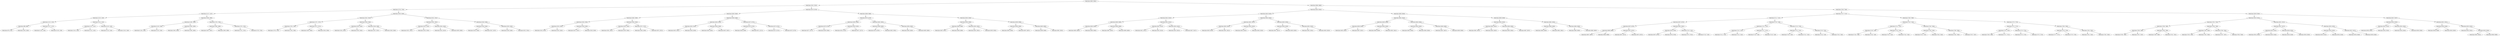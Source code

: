 digraph G{
1900775486 [label="Node{data=[6602, 6602]}"]
1900775486 -> 1739144712
1739144712 [label="Node{data=[5352, 5352]}"]
1739144712 -> 1888485620
1888485620 [label="Node{data=[1704, 1704]}"]
1888485620 -> 1629661397
1629661397 [label="Node{data=[1147, 1147]}"]
1629661397 -> 1283839671
1283839671 [label="Node{data=[1139, 1139]}"]
1283839671 -> 1651697745
1651697745 [label="Node{data=[1135, 1135]}"]
1651697745 -> 311808843
311808843 [label="Node{data=[986, 986]}"]
311808843 -> 1720038860
1720038860 [label="Node{data=[974, 974]}"]
311808843 -> 72869829
72869829 [label="Node{data=[1050, 1050]}"]
1651697745 -> 1905436542
1905436542 [label="Node{data=[1137, 1137]}"]
1905436542 -> 1294019980
1294019980 [label="Node{data=[1136, 1136]}"]
1905436542 -> 104974897
104974897 [label="Node{data=[1138, 1138]}"]
1283839671 -> 1024687347
1024687347 [label="Node{data=[1143, 1143]}"]
1024687347 -> 1499370872
1499370872 [label="Node{data=[1141, 1141]}"]
1499370872 -> 500670098
500670098 [label="Node{data=[1140, 1140]}"]
1499370872 -> 357556059
357556059 [label="Node{data=[1142, 1142]}"]
1024687347 -> 865979877
865979877 [label="Node{data=[1145, 1145]}"]
865979877 -> 516254651
516254651 [label="Node{data=[1144, 1144]}"]
865979877 -> 1070028287
1070028287 [label="Node{data=[1146, 1146]}"]
1629661397 -> 1410986075
1410986075 [label="Node{data=[1696, 1696]}"]
1410986075 -> 154598872
154598872 [label="Node{data=[1490, 1490]}"]
154598872 -> 1008457718
1008457718 [label="Node{data=[1149, 1149]}"]
1008457718 -> 972424487
972424487 [label="Node{data=[1148, 1148]}"]
1008457718 -> 578204010
578204010 [label="Node{data=[1150, 1150]}"]
154598872 -> 470831297
470831297 [label="Node{data=[1694, 1694]}"]
470831297 -> 2127986898
2127986898 [label="Node{data=[1693, 1693]}"]
470831297 -> 2004909330
2004909330 [label="Node{data=[1695, 1695]}"]
1410986075 -> 1625976681
1625976681 [label="Node{data=[1700, 1700]}"]
1625976681 -> 2120400365
2120400365 [label="Node{data=[1698, 1698]}"]
2120400365 -> 888693475
888693475 [label="Node{data=[1697, 1697]}"]
2120400365 -> 1088745859
1088745859 [label="Node{data=[1699, 1699]}"]
1625976681 -> 1942380497
1942380497 [label="Node{data=[1702, 1702]}"]
1942380497 -> 413141393
413141393 [label="Node{data=[1701, 1701]}"]
1942380497 -> 1865977628
1865977628 [label="Node{data=[1703, 1703]}"]
1888485620 -> 146215825
146215825 [label="Node{data=[3350, 3350]}"]
146215825 -> 1238302081
1238302081 [label="Node{data=[3342, 3342]}"]
1238302081 -> 1371183528
1371183528 [label="Node{data=[1767, 1767]}"]
1371183528 -> 2060561644
2060561644 [label="Node{data=[1706, 1706]}"]
2060561644 -> 1246364604
1246364604 [label="Node{data=[1705, 1705]}"]
2060561644 -> 1951849857
1951849857 [label="Node{data=[1766, 1766]}"]
1371183528 -> 1898216826
1898216826 [label="Node{data=[3272, 3272]}"]
1898216826 -> 115673470
115673470 [label="Node{data=[1850, 1850]}"]
1898216826 -> 480820733
480820733 [label="Node{data=[3294, 3294]}"]
1238302081 -> 1590743356
1590743356 [label="Node{data=[3346, 3346]}"]
1590743356 -> 206415921
206415921 [label="Node{data=[3344, 3344]}"]
206415921 -> 583921215
583921215 [label="Node{data=[3343, 3343]}"]
206415921 -> 2077485262
2077485262 [label="Node{data=[3345, 3345]}"]
1590743356 -> 601006009
601006009 [label="Node{data=[3348, 3348]}"]
601006009 -> 1111467986
1111467986 [label="Node{data=[3347, 3347]}"]
601006009 -> 256771516
256771516 [label="Node{data=[3349, 3349]}"]
146215825 -> 1807685891
1807685891 [label="Node{data=[5341, 5341]}"]
1807685891 -> 1554480282
1554480282 [label="Node{data=[3381, 3381]}"]
1554480282 -> 1662603755
1662603755 [label="Node{data=[3352, 3352]}"]
1662603755 -> 478534609
478534609 [label="Node{data=[3351, 3351]}"]
1662603755 -> 266452547
266452547 [label="Node{data=[3353, 3353]}"]
1554480282 -> 1749368969
1749368969 [label="Node{data=[4044, 4044]}"]
1749368969 -> 1098568291
1098568291 [label="Node{data=[4013, 4013]}"]
1749368969 -> 1939063502
1939063502 [label="Node{data=[4939, 4939]}"]
1807685891 -> 1895987545
1895987545 [label="Node{data=[5348, 5348]}"]
1895987545 -> 855715576
855715576 [label="Node{data=[5346, 5346]}"]
855715576 -> 620698417
620698417 [label="Node{data=[5345, 5345]}"]
855715576 -> 1234647250
1234647250 [label="Node{data=[5347, 5347]}"]
1895987545 -> 733825032
733825032 [label="Node{data=[5350, 5350]}"]
733825032 -> 292668777
292668777 [label="Node{data=[5349, 5349]}"]
733825032 -> 1292595941
1292595941 [label="Node{data=[5351, 5351]}"]
1739144712 -> 1034584638
1034584638 [label="Node{data=[6276, 6276]}"]
1034584638 -> 2081841291
2081841291 [label="Node{data=[6260, 6260]}"]
2081841291 -> 1674815725
1674815725 [label="Node{data=[5360, 5360]}"]
1674815725 -> 1968792104
1968792104 [label="Node{data=[5356, 5356]}"]
1968792104 -> 470525391
470525391 [label="Node{data=[5354, 5354]}"]
470525391 -> 1398185213
1398185213 [label="Node{data=[5353, 5353]}"]
470525391 -> 758960826
758960826 [label="Node{data=[5355, 5355]}"]
1968792104 -> 332053783
332053783 [label="Node{data=[5358, 5358]}"]
332053783 -> 1378768764
1378768764 [label="Node{data=[5357, 5357]}"]
332053783 -> 905484464
905484464 [label="Node{data=[5359, 5359]}"]
1674815725 -> 2124035511
2124035511 [label="Node{data=[5364, 5364]}"]
2124035511 -> 947785078
947785078 [label="Node{data=[5362, 5362]}"]
947785078 -> 415967410
415967410 [label="Node{data=[5361, 5361]}"]
947785078 -> 1762070019
1762070019 [label="Node{data=[5363, 5363]}"]
2124035511 -> 1176480025
1176480025 [label="Node{data=[5767, 5767]}"]
1176480025 -> 247601425
247601425 [label="Node{data=[5365, 5365]}"]
1176480025 -> 1326264003
1326264003 [label="Node{data=[5872, 5872]}"]
2081841291 -> 514541111
514541111 [label="Node{data=[6268, 6268]}"]
514541111 -> 633824154
633824154 [label="Node{data=[6264, 6264]}"]
633824154 -> 1003744418
1003744418 [label="Node{data=[6262, 6262]}"]
1003744418 -> 495892013
495892013 [label="Node{data=[6261, 6261]}"]
1003744418 -> 1506853205
1506853205 [label="Node{data=[6263, 6263]}"]
633824154 -> 1200988742
1200988742 [label="Node{data=[6266, 6266]}"]
1200988742 -> 1661464810
1661464810 [label="Node{data=[6265, 6265]}"]
1200988742 -> 198184313
198184313 [label="Node{data=[6267, 6267]}"]
514541111 -> 1423294271
1423294271 [label="Node{data=[6272, 6272]}"]
1423294271 -> 1043902577
1043902577 [label="Node{data=[6270, 6270]}"]
1043902577 -> 1650755580
1650755580 [label="Node{data=[6269, 6269]}"]
1043902577 -> 1767175436
1767175436 [label="Node{data=[6271, 6271]}"]
1423294271 -> 268534622
268534622 [label="Node{data=[6274, 6274]}"]
268534622 -> 1807815191
1807815191 [label="Node{data=[6273, 6273]}"]
268534622 -> 769405940
769405940 [label="Node{data=[6275, 6275]}"]
1034584638 -> 1668173782
1668173782 [label="Node{data=[6586, 6586]}"]
1668173782 -> 2145991574
2145991574 [label="Node{data=[6578, 6578]}"]
2145991574 -> 475779030
475779030 [label="Node{data=[6298, 6298]}"]
475779030 -> 1347685434
1347685434 [label="Node{data=[6278, 6278]}"]
1347685434 -> 1104541977
1104541977 [label="Node{data=[6277, 6277]}"]
1347685434 -> 2010533694
2010533694 [label="Node{data=[6284, 6284]}"]
475779030 -> 900799341
900799341 [label="Node{data=[6359, 6359]}"]
900799341 -> 1173681213
1173681213 [label="Node{data=[6322, 6322]}"]
900799341 -> 721932459
721932459 [label="Node{data=[6577, 6577]}"]
2145991574 -> 1852691786
1852691786 [label="Node{data=[6582, 6582]}"]
1852691786 -> 1404748185
1404748185 [label="Node{data=[6580, 6580]}"]
1404748185 -> 822973135
822973135 [label="Node{data=[6579, 6579]}"]
1404748185 -> 605724365
605724365 [label="Node{data=[6581, 6581]}"]
1852691786 -> 618514561
618514561 [label="Node{data=[6584, 6584]}"]
618514561 -> 560882570
560882570 [label="Node{data=[6583, 6583]}"]
618514561 -> 2091386498
2091386498 [label="Node{data=[6585, 6585]}"]
1668173782 -> 204735276
204735276 [label="Node{data=[6594, 6594]}"]
204735276 -> 1189563371
1189563371 [label="Node{data=[6590, 6590]}"]
1189563371 -> 340202126
340202126 [label="Node{data=[6588, 6588]}"]
340202126 -> 677878418
677878418 [label="Node{data=[6587, 6587]}"]
340202126 -> 73843153
73843153 [label="Node{data=[6589, 6589]}"]
1189563371 -> 2015525541
2015525541 [label="Node{data=[6592, 6592]}"]
2015525541 -> 1423819853
1423819853 [label="Node{data=[6591, 6591]}"]
2015525541 -> 1090156366
1090156366 [label="Node{data=[6593, 6593]}"]
204735276 -> 1914719945
1914719945 [label="Node{data=[6598, 6598]}"]
1914719945 -> 431809914
431809914 [label="Node{data=[6596, 6596]}"]
431809914 -> 603567532
603567532 [label="Node{data=[6595, 6595]}"]
431809914 -> 816506522
816506522 [label="Node{data=[6597, 6597]}"]
1914719945 -> 1082957888
1082957888 [label="Node{data=[6600, 6600]}"]
1082957888 -> 1055201822
1055201822 [label="Node{data=[6599, 6599]}"]
1082957888 -> 1356831931
1356831931 [label="Node{data=[6601, 6601]}"]
1900775486 -> 933641740
933641740 [label="Node{data=[6666, 6666]}"]
933641740 -> 311232024
311232024 [label="Node{data=[6634, 6634]}"]
311232024 -> 78568381
78568381 [label="Node{data=[6618, 6618]}"]
78568381 -> 674801111
674801111 [label="Node{data=[6610, 6610]}"]
674801111 -> 787003522
787003522 [label="Node{data=[6606, 6606]}"]
787003522 -> 1412417153
1412417153 [label="Node{data=[6604, 6604]}"]
1412417153 -> 640584842
640584842 [label="Node{data=[6603, 6603]}"]
1412417153 -> 1263895429
1263895429 [label="Node{data=[6605, 6605]}"]
787003522 -> 538054341
538054341 [label="Node{data=[6608, 6608]}"]
538054341 -> 170123144
170123144 [label="Node{data=[6607, 6607]}"]
538054341 -> 1480280218
1480280218 [label="Node{data=[6609, 6609]}"]
674801111 -> 1066770867
1066770867 [label="Node{data=[6614, 6614]}"]
1066770867 -> 255980706
255980706 [label="Node{data=[6612, 6612]}"]
255980706 -> 462075229
462075229 [label="Node{data=[6611, 6611]}"]
255980706 -> 427249966
427249966 [label="Node{data=[6613, 6613]}"]
1066770867 -> 201188234
201188234 [label="Node{data=[6616, 6616]}"]
201188234 -> 186249907
186249907 [label="Node{data=[6615, 6615]}"]
201188234 -> 1165467344
1165467344 [label="Node{data=[6617, 6617]}"]
78568381 -> 1722440049
1722440049 [label="Node{data=[6626, 6626]}"]
1722440049 -> 36640669
36640669 [label="Node{data=[6622, 6622]}"]
36640669 -> 1189601537
1189601537 [label="Node{data=[6620, 6620]}"]
1189601537 -> 1059022355
1059022355 [label="Node{data=[6619, 6619]}"]
1189601537 -> 197837136
197837136 [label="Node{data=[6621, 6621]}"]
36640669 -> 1906551883
1906551883 [label="Node{data=[6624, 6624]}"]
1906551883 -> 146125975
146125975 [label="Node{data=[6623, 6623]}"]
1906551883 -> 1289643116
1289643116 [label="Node{data=[6625, 6625]}"]
1722440049 -> 289664230
289664230 [label="Node{data=[6630, 6630]}"]
289664230 -> 2104417137
2104417137 [label="Node{data=[6628, 6628]}"]
2104417137 -> 1490737479
1490737479 [label="Node{data=[6627, 6627]}"]
2104417137 -> 1738025780
1738025780 [label="Node{data=[6629, 6629]}"]
289664230 -> 1773326333
1773326333 [label="Node{data=[6632, 6632]}"]
1773326333 -> 1653355753
1653355753 [label="Node{data=[6631, 6631]}"]
1773326333 -> 1813170462
1813170462 [label="Node{data=[6633, 6633]}"]
311232024 -> 1257610787
1257610787 [label="Node{data=[6650, 6650]}"]
1257610787 -> 893873575
893873575 [label="Node{data=[6642, 6642]}"]
893873575 -> 913255578
913255578 [label="Node{data=[6638, 6638]}"]
913255578 -> 1280268656
1280268656 [label="Node{data=[6636, 6636]}"]
1280268656 -> 707641948
707641948 [label="Node{data=[6635, 6635]}"]
1280268656 -> 613001451
613001451 [label="Node{data=[6637, 6637]}"]
913255578 -> 1800231708
1800231708 [label="Node{data=[6640, 6640]}"]
1800231708 -> 1568611292
1568611292 [label="Node{data=[6639, 6639]}"]
1800231708 -> 428084493
428084493 [label="Node{data=[6641, 6641]}"]
893873575 -> 1881350182
1881350182 [label="Node{data=[6646, 6646]}"]
1881350182 -> 1899434117
1899434117 [label="Node{data=[6644, 6644]}"]
1899434117 -> 1412646020
1412646020 [label="Node{data=[6643, 6643]}"]
1899434117 -> 1835456362
1835456362 [label="Node{data=[6645, 6645]}"]
1881350182 -> 78506224
78506224 [label="Node{data=[6648, 6648]}"]
78506224 -> 1305965528
1305965528 [label="Node{data=[6647, 6647]}"]
78506224 -> 59640194
59640194 [label="Node{data=[6649, 6649]}"]
1257610787 -> 1476940574
1476940574 [label="Node{data=[6658, 6658]}"]
1476940574 -> 856283783
856283783 [label="Node{data=[6654, 6654]}"]
856283783 -> 1169569421
1169569421 [label="Node{data=[6652, 6652]}"]
1169569421 -> 906487200
906487200 [label="Node{data=[6651, 6651]}"]
1169569421 -> 747491549
747491549 [label="Node{data=[6653, 6653]}"]
856283783 -> 1370352169
1370352169 [label="Node{data=[6656, 6656]}"]
1370352169 -> 626765007
626765007 [label="Node{data=[6655, 6655]}"]
1370352169 -> 746088225
746088225 [label="Node{data=[6657, 6657]}"]
1476940574 -> 1848725835
1848725835 [label="Node{data=[6662, 6662]}"]
1848725835 -> 1349714438
1349714438 [label="Node{data=[6660, 6660]}"]
1349714438 -> 683077907
683077907 [label="Node{data=[6659, 6659]}"]
1349714438 -> 1192811083
1192811083 [label="Node{data=[6661, 6661]}"]
1848725835 -> 591884522
591884522 [label="Node{data=[6664, 6664]}"]
591884522 -> 1802249654
1802249654 [label="Node{data=[6663, 6663]}"]
591884522 -> 1959624609
1959624609 [label="Node{data=[6665, 6665]}"]
933641740 -> 1963338225
1963338225 [label="Node{data=[7284, 7284]}"]
1963338225 -> 1843320731
1843320731 [label="Node{data=[7137, 7137]}"]
1843320731 -> 1737825795
1737825795 [label="Node{data=[7121, 7121]}"]
1737825795 -> 2017084711
2017084711 [label="Node{data=[6674, 6674]}"]
2017084711 -> 1018667632
1018667632 [label="Node{data=[6670, 6670]}"]
1018667632 -> 667867250
667867250 [label="Node{data=[6668, 6668]}"]
667867250 -> 1759817614
1759817614 [label="Node{data=[6667, 6667]}"]
667867250 -> 1113447624
1113447624 [label="Node{data=[6669, 6669]}"]
1018667632 -> 1140347601
1140347601 [label="Node{data=[6672, 6672]}"]
1140347601 -> 304357268
304357268 [label="Node{data=[6671, 6671]}"]
1140347601 -> 1601260161
1601260161 [label="Node{data=[6673, 6673]}"]
2017084711 -> 1936090683
1936090683 [label="Node{data=[6841, 6841]}"]
1936090683 -> 1921633372
1921633372 [label="Node{data=[6785, 6785]}"]
1921633372 -> 1088660774
1088660774 [label="Node{data=[6675, 6675]}"]
1921633372 -> 353622777
353622777 [label="Node{data=[6793, 6793]}"]
1936090683 -> 1434726878
1434726878 [label="Node{data=[7119, 7119]}"]
1434726878 -> 1767107614
1767107614 [label="Node{data=[7073, 7073]}"]
1434726878 -> 876916359
876916359 [label="Node{data=[7120, 7120]}"]
1737825795 -> 1057717988
1057717988 [label="Node{data=[7129, 7129]}"]
1057717988 -> 1274389018
1274389018 [label="Node{data=[7125, 7125]}"]
1274389018 -> 1034978406
1034978406 [label="Node{data=[7123, 7123]}"]
1034978406 -> 747709889
747709889 [label="Node{data=[7122, 7122]}"]
1034978406 -> 1216971497
1216971497 [label="Node{data=[7124, 7124]}"]
1274389018 -> 780799120
780799120 [label="Node{data=[7127, 7127]}"]
780799120 -> 396373651
396373651 [label="Node{data=[7126, 7126]}"]
780799120 -> 851095179
851095179 [label="Node{data=[7128, 7128]}"]
1057717988 -> 916520191
916520191 [label="Node{data=[7133, 7133]}"]
916520191 -> 1211140151
1211140151 [label="Node{data=[7131, 7131]}"]
1211140151 -> 1584591636
1584591636 [label="Node{data=[7130, 7130]}"]
1211140151 -> 962314407
962314407 [label="Node{data=[7132, 7132]}"]
916520191 -> 145593463
145593463 [label="Node{data=[7135, 7135]}"]
145593463 -> 1150342245
1150342245 [label="Node{data=[7134, 7134]}"]
145593463 -> 229860784
229860784 [label="Node{data=[7136, 7136]}"]
1843320731 -> 1787482713
1787482713 [label="Node{data=[7268, 7268]}"]
1787482713 -> 249621843
249621843 [label="Node{data=[7145, 7145]}"]
249621843 -> 1276195606
1276195606 [label="Node{data=[7141, 7141]}"]
1276195606 -> 1519993281
1519993281 [label="Node{data=[7139, 7139]}"]
1519993281 -> 1715292369
1715292369 [label="Node{data=[7138, 7138]}"]
1519993281 -> 1866378032
1866378032 [label="Node{data=[7140, 7140]}"]
1276195606 -> 712158274
712158274 [label="Node{data=[7143, 7143]}"]
712158274 -> 980772740
980772740 [label="Node{data=[7142, 7142]}"]
712158274 -> 906157019
906157019 [label="Node{data=[7144, 7144]}"]
249621843 -> 754946304
754946304 [label="Node{data=[7264, 7264]}"]
754946304 -> 332408929
332408929 [label="Node{data=[7230, 7230]}"]
332408929 -> 34092248
34092248 [label="Node{data=[7191, 7191]}"]
332408929 -> 586476353
586476353 [label="Node{data=[7263, 7263]}"]
754946304 -> 1926433166
1926433166 [label="Node{data=[7266, 7266]}"]
1926433166 -> 1616032917
1616032917 [label="Node{data=[7265, 7265]}"]
1926433166 -> 599777971
599777971 [label="Node{data=[7267, 7267]}"]
1787482713 -> 647277414
647277414 [label="Node{data=[7276, 7276]}"]
647277414 -> 1289836867
1289836867 [label="Node{data=[7272, 7272]}"]
1289836867 -> 971160150
971160150 [label="Node{data=[7270, 7270]}"]
971160150 -> 1704230307
1704230307 [label="Node{data=[7269, 7269]}"]
971160150 -> 1717052908
1717052908 [label="Node{data=[7271, 7271]}"]
1289836867 -> 540361509
540361509 [label="Node{data=[7274, 7274]}"]
540361509 -> 212434303
212434303 [label="Node{data=[7273, 7273]}"]
540361509 -> 1242984492
1242984492 [label="Node{data=[7275, 7275]}"]
647277414 -> 1841712071
1841712071 [label="Node{data=[7280, 7280]}"]
1841712071 -> 1734349105
1734349105 [label="Node{data=[7278, 7278]}"]
1734349105 -> 551934503
551934503 [label="Node{data=[7277, 7277]}"]
1734349105 -> 1502300423
1502300423 [label="Node{data=[7279, 7279]}"]
1841712071 -> 114076034
114076034 [label="Node{data=[7282, 7282]}"]
114076034 -> 1631767027
1631767027 [label="Node{data=[7281, 7281]}"]
114076034 -> 1878524702
1878524702 [label="Node{data=[7283, 7283]}"]
1963338225 -> 1815657623
1815657623 [label="Node{data=[8339, 8339]}"]
1815657623 -> 257656875
257656875 [label="Node{data=[8243, 8243]}"]
257656875 -> 2023867746
2023867746 [label="Node{data=[7292, 7292]}"]
2023867746 -> 1475271067
1475271067 [label="Node{data=[7288, 7288]}"]
1475271067 -> 2124094453
2124094453 [label="Node{data=[7286, 7286]}"]
2124094453 -> 768794333
768794333 [label="Node{data=[7285, 7285]}"]
2124094453 -> 1529775312
1529775312 [label="Node{data=[7287, 7287]}"]
1475271067 -> 2058202159
2058202159 [label="Node{data=[7290, 7290]}"]
2058202159 -> 1548698684
1548698684 [label="Node{data=[7289, 7289]}"]
2058202159 -> 1741708638
1741708638 [label="Node{data=[7291, 7291]}"]
2023867746 -> 1224166768
1224166768 [label="Node{data=[7296, 7296]}"]
1224166768 -> 1605127317
1605127317 [label="Node{data=[7294, 7294]}"]
1605127317 -> 2045021688
2045021688 [label="Node{data=[7293, 7293]}"]
1605127317 -> 482022711
482022711 [label="Node{data=[7295, 7295]}"]
1224166768 -> 1851082525
1851082525 [label="Node{data=[7394, 7394]}"]
1851082525 -> 1403020966
1403020966 [label="Node{data=[7297, 7297]}"]
1851082525 -> 242657895
242657895 [label="Node{data=[7826, 7826]}"]
257656875 -> 1252004915
1252004915 [label="Node{data=[8331, 8331]}"]
1252004915 -> 235524053
235524053 [label="Node{data=[8327, 8327]}"]
235524053 -> 1590431204
1590431204 [label="Node{data=[8325, 8325]}"]
1590431204 -> 1699918280
1699918280 [label="Node{data=[8324, 8324]}"]
1590431204 -> 798564573
798564573 [label="Node{data=[8326, 8326]}"]
235524053 -> 1873687964
1873687964 [label="Node{data=[8329, 8329]}"]
1873687964 -> 1362343584
1362343584 [label="Node{data=[8328, 8328]}"]
1873687964 -> 564105663
564105663 [label="Node{data=[8330, 8330]}"]
1252004915 -> 1206305433
1206305433 [label="Node{data=[8335, 8335]}"]
1206305433 -> 1509559596
1509559596 [label="Node{data=[8333, 8333]}"]
1509559596 -> 363865605
363865605 [label="Node{data=[8332, 8332]}"]
1509559596 -> 1216307045
1216307045 [label="Node{data=[8334, 8334]}"]
1206305433 -> 964476665
964476665 [label="Node{data=[8337, 8337]}"]
964476665 -> 820397975
820397975 [label="Node{data=[8336, 8336]}"]
964476665 -> 619892608
619892608 [label="Node{data=[8338, 8338]}"]
1815657623 -> 373565452
373565452 [label="Node{data=[8347, 8347]}"]
373565452 -> 1242810187
1242810187 [label="Node{data=[8343, 8343]}"]
1242810187 -> 1221323617
1221323617 [label="Node{data=[8341, 8341]}"]
1221323617 -> 2054660919
2054660919 [label="Node{data=[8340, 8340]}"]
1221323617 -> 1304748093
1304748093 [label="Node{data=[8342, 8342]}"]
1242810187 -> 423186257
423186257 [label="Node{data=[8345, 8345]}"]
423186257 -> 247349236
247349236 [label="Node{data=[8344, 8344]}"]
423186257 -> 1226263311
1226263311 [label="Node{data=[8346, 8346]}"]
373565452 -> 590913304
590913304 [label="Node{data=[8351, 8351]}"]
590913304 -> 1890066409
1890066409 [label="Node{data=[8349, 8349]}"]
1890066409 -> 253157271
253157271 [label="Node{data=[8348, 8348]}"]
1890066409 -> 2083168841
2083168841 [label="Node{data=[8350, 8350]}"]
590913304 -> 453849739
453849739 [label="Node{data=[8353, 8353]}"]
453849739 -> 736764244
736764244 [label="Node{data=[8352, 8352]}"]
453849739 -> 314157529
314157529 [label="Node{data=[9435, 9435]}"]
314157529 -> 1000892717
1000892717 [label="Node{data=[9091, 9091]}"]
314157529 -> 1237552569
1237552569 [label="Node{data=[9569, 9569]}"]
}